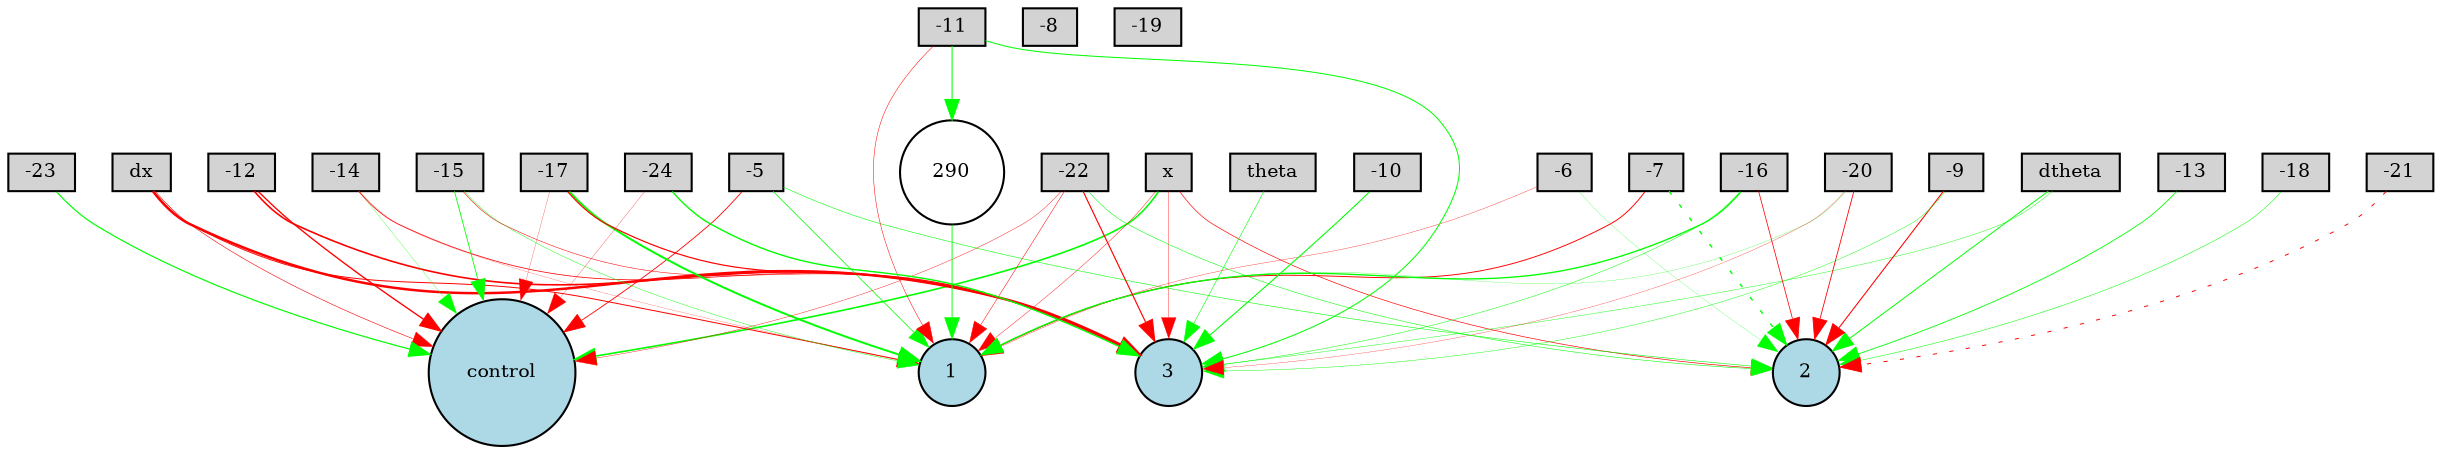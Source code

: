 digraph {
	node [fontsize=9 height=0.2 shape=circle width=0.2]
	x [fillcolor=lightgray shape=box style=filled]
	dx [fillcolor=lightgray shape=box style=filled]
	theta [fillcolor=lightgray shape=box style=filled]
	dtheta [fillcolor=lightgray shape=box style=filled]
	-5 [fillcolor=lightgray shape=box style=filled]
	-6 [fillcolor=lightgray shape=box style=filled]
	-7 [fillcolor=lightgray shape=box style=filled]
	-8 [fillcolor=lightgray shape=box style=filled]
	-9 [fillcolor=lightgray shape=box style=filled]
	-10 [fillcolor=lightgray shape=box style=filled]
	-11 [fillcolor=lightgray shape=box style=filled]
	-12 [fillcolor=lightgray shape=box style=filled]
	-13 [fillcolor=lightgray shape=box style=filled]
	-14 [fillcolor=lightgray shape=box style=filled]
	-15 [fillcolor=lightgray shape=box style=filled]
	-16 [fillcolor=lightgray shape=box style=filled]
	-17 [fillcolor=lightgray shape=box style=filled]
	-18 [fillcolor=lightgray shape=box style=filled]
	-19 [fillcolor=lightgray shape=box style=filled]
	-20 [fillcolor=lightgray shape=box style=filled]
	-21 [fillcolor=lightgray shape=box style=filled]
	-22 [fillcolor=lightgray shape=box style=filled]
	-23 [fillcolor=lightgray shape=box style=filled]
	-24 [fillcolor=lightgray shape=box style=filled]
	control [fillcolor=lightblue style=filled]
	1 [fillcolor=lightblue style=filled]
	2 [fillcolor=lightblue style=filled]
	3 [fillcolor=lightblue style=filled]
	290 [fillcolor=white style=filled]
	-14 -> 1 [color=red penwidth=0.10400215081487192 style=solid]
	-14 -> control [color=green penwidth=0.14315072952522614 style=solid]
	dx -> control [color=red penwidth=0.2817336855861318 style=solid]
	-9 -> 2 [color=red penwidth=0.5068406523694117 style=solid]
	-23 -> control [color=green penwidth=0.5643777651545928 style=solid]
	dx -> 3 [color=red penwidth=1.1945480646208801 style=solid]
	-5 -> 1 [color=green penwidth=0.3475384254163675 style=solid]
	-22 -> 1 [color=red penwidth=0.24104876962644384 style=solid]
	theta -> 3 [color=green penwidth=0.27861375460084625 style=solid]
	-15 -> 3 [color=red penwidth=0.25158074899362054 style=solid]
	-22 -> control [color=red penwidth=0.19440701210103442 style=solid]
	-16 -> 2 [color=red penwidth=0.3719787268886475 style=solid]
	-16 -> 3 [color=green penwidth=0.23405605335018717 style=solid]
	-17 -> control [color=red penwidth=0.12361142833361512 style=solid]
	dx -> 1 [color=red penwidth=0.4738079078097246 style=solid]
	-14 -> 3 [color=red penwidth=0.368581010530308 style=solid]
	-12 -> 3 [color=red penwidth=0.7828401530187193 style=solid]
	-7 -> 2 [color=green penwidth=0.6793281787558261 style=dotted]
	-11 -> 3 [color=green penwidth=0.4865743552274421 style=solid]
	-15 -> 1 [color=green penwidth=0.20964154940513985 style=solid]
	-24 -> 3 [color=green penwidth=0.6661184566930279 style=solid]
	-20 -> 3 [color=red penwidth=0.13852378970395818 style=solid]
	-18 -> 2 [color=green penwidth=0.24947669139735743 style=solid]
	-5 -> control [color=red penwidth=0.41078569313889846 style=solid]
	dtheta -> 2 [color=green penwidth=0.46338017634151174 style=solid]
	-20 -> 1 [color=green penwidth=0.12189737559403116 style=solid]
	-22 -> 3 [color=red penwidth=0.5576408488643797 style=solid]
	x -> 3 [color=red penwidth=0.1823278242138378 style=solid]
	-20 -> 2 [color=red penwidth=0.4047718340537454 style=solid]
	-12 -> control [color=red penwidth=0.6470779395777555 style=solid]
	-21 -> 2 [color=red penwidth=0.46544878125155975 style=dotted]
	x -> control [color=green penwidth=0.7757879518317412 style=solid]
	-7 -> 1 [color=red penwidth=0.45511958976167766 style=solid]
	-15 -> control [color=green penwidth=0.3907427048006661 style=solid]
	-16 -> 1 [color=green penwidth=0.6386359140217391 style=solid]
	-11 -> 1 [color=red penwidth=0.24305748160309534 style=solid]
	-22 -> 2 [color=green penwidth=0.2597475974420316 style=solid]
	-6 -> 2 [color=green penwidth=0.11375748126915844 style=solid]
	x -> 2 [color=red penwidth=0.31616656105671725 style=solid]
	-5 -> 2 [color=green penwidth=0.27131660377156935 style=solid]
	-13 -> 2 [color=green penwidth=0.40673705710249297 style=solid]
	-10 -> 3 [color=green penwidth=0.5173238588174496 style=solid]
	dtheta -> 3 [color=green penwidth=0.20502976979314674 style=solid]
	-6 -> 1 [color=red penwidth=0.16090764993245688 style=solid]
	-17 -> 3 [color=red penwidth=0.5731954154971056 style=solid]
	-24 -> control [color=red penwidth=0.13346845432273324 style=solid]
	-9 -> 3 [color=green penwidth=0.21046369230836331 style=solid]
	x -> 1 [color=red penwidth=0.20261979014415954 style=solid]
	-17 -> 1 [color=green penwidth=0.9414948741232942 style=solid]
	-11 -> 290 [color=green penwidth=0.4959166406798384 style=solid]
	290 -> 1 [color=green penwidth=0.44021834411462746 style=solid]
}
